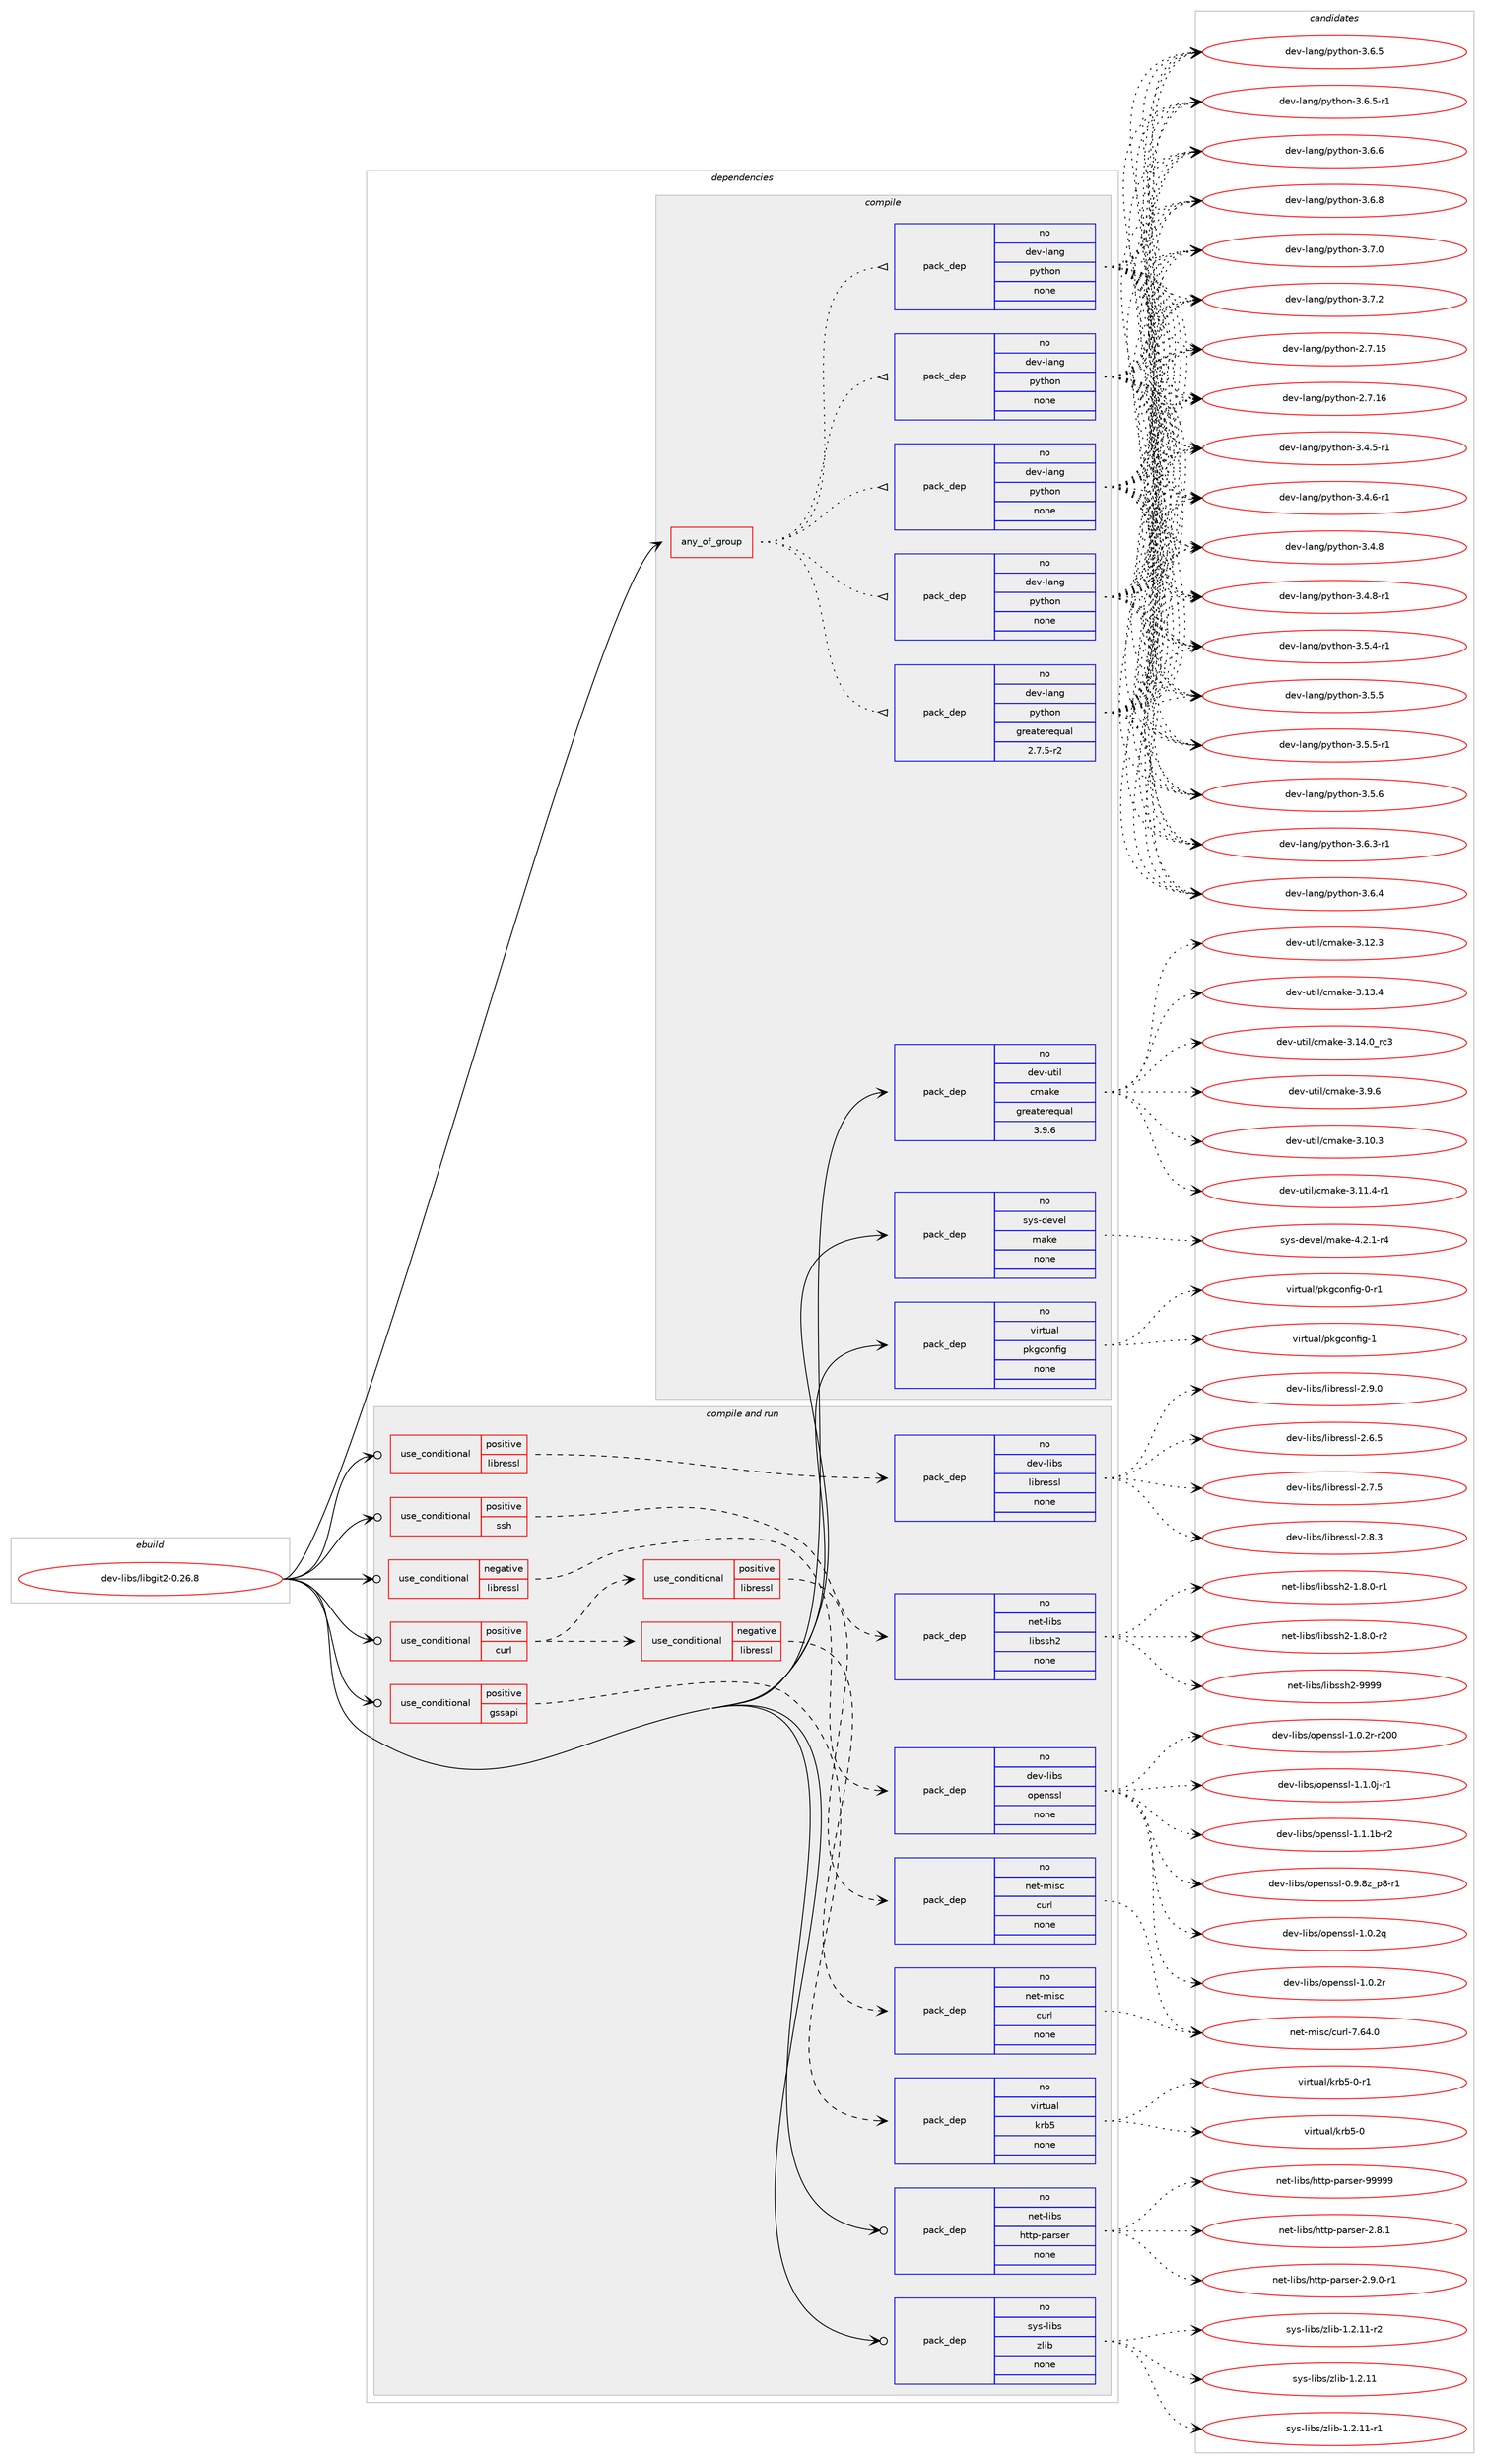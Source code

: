 digraph prolog {

# *************
# Graph options
# *************

newrank=true;
concentrate=true;
compound=true;
graph [rankdir=LR,fontname=Helvetica,fontsize=10,ranksep=1.5];#, ranksep=2.5, nodesep=0.2];
edge  [arrowhead=vee];
node  [fontname=Helvetica,fontsize=10];

# **********
# The ebuild
# **********

subgraph cluster_leftcol {
color=gray;
rank=same;
label=<<i>ebuild</i>>;
id [label="dev-libs/libgit2-0.26.8", color=red, width=4, href="../dev-libs/libgit2-0.26.8.svg"];
}

# ****************
# The dependencies
# ****************

subgraph cluster_midcol {
color=gray;
label=<<i>dependencies</i>>;
subgraph cluster_compile {
fillcolor="#eeeeee";
style=filled;
label=<<i>compile</i>>;
subgraph any22260 {
dependency1367881 [label=<<TABLE BORDER="0" CELLBORDER="1" CELLSPACING="0" CELLPADDING="4"><TR><TD CELLPADDING="10">any_of_group</TD></TR></TABLE>>, shape=none, color=red];subgraph pack979097 {
dependency1367882 [label=<<TABLE BORDER="0" CELLBORDER="1" CELLSPACING="0" CELLPADDING="4" WIDTH="220"><TR><TD ROWSPAN="6" CELLPADDING="30">pack_dep</TD></TR><TR><TD WIDTH="110">no</TD></TR><TR><TD>dev-lang</TD></TR><TR><TD>python</TD></TR><TR><TD>none</TD></TR><TR><TD></TD></TR></TABLE>>, shape=none, color=blue];
}
dependency1367881:e -> dependency1367882:w [weight=20,style="dotted",arrowhead="oinv"];
subgraph pack979098 {
dependency1367883 [label=<<TABLE BORDER="0" CELLBORDER="1" CELLSPACING="0" CELLPADDING="4" WIDTH="220"><TR><TD ROWSPAN="6" CELLPADDING="30">pack_dep</TD></TR><TR><TD WIDTH="110">no</TD></TR><TR><TD>dev-lang</TD></TR><TR><TD>python</TD></TR><TR><TD>none</TD></TR><TR><TD></TD></TR></TABLE>>, shape=none, color=blue];
}
dependency1367881:e -> dependency1367883:w [weight=20,style="dotted",arrowhead="oinv"];
subgraph pack979099 {
dependency1367884 [label=<<TABLE BORDER="0" CELLBORDER="1" CELLSPACING="0" CELLPADDING="4" WIDTH="220"><TR><TD ROWSPAN="6" CELLPADDING="30">pack_dep</TD></TR><TR><TD WIDTH="110">no</TD></TR><TR><TD>dev-lang</TD></TR><TR><TD>python</TD></TR><TR><TD>none</TD></TR><TR><TD></TD></TR></TABLE>>, shape=none, color=blue];
}
dependency1367881:e -> dependency1367884:w [weight=20,style="dotted",arrowhead="oinv"];
subgraph pack979100 {
dependency1367885 [label=<<TABLE BORDER="0" CELLBORDER="1" CELLSPACING="0" CELLPADDING="4" WIDTH="220"><TR><TD ROWSPAN="6" CELLPADDING="30">pack_dep</TD></TR><TR><TD WIDTH="110">no</TD></TR><TR><TD>dev-lang</TD></TR><TR><TD>python</TD></TR><TR><TD>none</TD></TR><TR><TD></TD></TR></TABLE>>, shape=none, color=blue];
}
dependency1367881:e -> dependency1367885:w [weight=20,style="dotted",arrowhead="oinv"];
subgraph pack979101 {
dependency1367886 [label=<<TABLE BORDER="0" CELLBORDER="1" CELLSPACING="0" CELLPADDING="4" WIDTH="220"><TR><TD ROWSPAN="6" CELLPADDING="30">pack_dep</TD></TR><TR><TD WIDTH="110">no</TD></TR><TR><TD>dev-lang</TD></TR><TR><TD>python</TD></TR><TR><TD>greaterequal</TD></TR><TR><TD>2.7.5-r2</TD></TR></TABLE>>, shape=none, color=blue];
}
dependency1367881:e -> dependency1367886:w [weight=20,style="dotted",arrowhead="oinv"];
}
id:e -> dependency1367881:w [weight=20,style="solid",arrowhead="vee"];
subgraph pack979102 {
dependency1367887 [label=<<TABLE BORDER="0" CELLBORDER="1" CELLSPACING="0" CELLPADDING="4" WIDTH="220"><TR><TD ROWSPAN="6" CELLPADDING="30">pack_dep</TD></TR><TR><TD WIDTH="110">no</TD></TR><TR><TD>dev-util</TD></TR><TR><TD>cmake</TD></TR><TR><TD>greaterequal</TD></TR><TR><TD>3.9.6</TD></TR></TABLE>>, shape=none, color=blue];
}
id:e -> dependency1367887:w [weight=20,style="solid",arrowhead="vee"];
subgraph pack979103 {
dependency1367888 [label=<<TABLE BORDER="0" CELLBORDER="1" CELLSPACING="0" CELLPADDING="4" WIDTH="220"><TR><TD ROWSPAN="6" CELLPADDING="30">pack_dep</TD></TR><TR><TD WIDTH="110">no</TD></TR><TR><TD>sys-devel</TD></TR><TR><TD>make</TD></TR><TR><TD>none</TD></TR><TR><TD></TD></TR></TABLE>>, shape=none, color=blue];
}
id:e -> dependency1367888:w [weight=20,style="solid",arrowhead="vee"];
subgraph pack979104 {
dependency1367889 [label=<<TABLE BORDER="0" CELLBORDER="1" CELLSPACING="0" CELLPADDING="4" WIDTH="220"><TR><TD ROWSPAN="6" CELLPADDING="30">pack_dep</TD></TR><TR><TD WIDTH="110">no</TD></TR><TR><TD>virtual</TD></TR><TR><TD>pkgconfig</TD></TR><TR><TD>none</TD></TR><TR><TD></TD></TR></TABLE>>, shape=none, color=blue];
}
id:e -> dependency1367889:w [weight=20,style="solid",arrowhead="vee"];
}
subgraph cluster_compileandrun {
fillcolor="#eeeeee";
style=filled;
label=<<i>compile and run</i>>;
subgraph cond365972 {
dependency1367890 [label=<<TABLE BORDER="0" CELLBORDER="1" CELLSPACING="0" CELLPADDING="4"><TR><TD ROWSPAN="3" CELLPADDING="10">use_conditional</TD></TR><TR><TD>negative</TD></TR><TR><TD>libressl</TD></TR></TABLE>>, shape=none, color=red];
subgraph pack979105 {
dependency1367891 [label=<<TABLE BORDER="0" CELLBORDER="1" CELLSPACING="0" CELLPADDING="4" WIDTH="220"><TR><TD ROWSPAN="6" CELLPADDING="30">pack_dep</TD></TR><TR><TD WIDTH="110">no</TD></TR><TR><TD>dev-libs</TD></TR><TR><TD>openssl</TD></TR><TR><TD>none</TD></TR><TR><TD></TD></TR></TABLE>>, shape=none, color=blue];
}
dependency1367890:e -> dependency1367891:w [weight=20,style="dashed",arrowhead="vee"];
}
id:e -> dependency1367890:w [weight=20,style="solid",arrowhead="odotvee"];
subgraph cond365973 {
dependency1367892 [label=<<TABLE BORDER="0" CELLBORDER="1" CELLSPACING="0" CELLPADDING="4"><TR><TD ROWSPAN="3" CELLPADDING="10">use_conditional</TD></TR><TR><TD>positive</TD></TR><TR><TD>curl</TD></TR></TABLE>>, shape=none, color=red];
subgraph cond365974 {
dependency1367893 [label=<<TABLE BORDER="0" CELLBORDER="1" CELLSPACING="0" CELLPADDING="4"><TR><TD ROWSPAN="3" CELLPADDING="10">use_conditional</TD></TR><TR><TD>negative</TD></TR><TR><TD>libressl</TD></TR></TABLE>>, shape=none, color=red];
subgraph pack979106 {
dependency1367894 [label=<<TABLE BORDER="0" CELLBORDER="1" CELLSPACING="0" CELLPADDING="4" WIDTH="220"><TR><TD ROWSPAN="6" CELLPADDING="30">pack_dep</TD></TR><TR><TD WIDTH="110">no</TD></TR><TR><TD>net-misc</TD></TR><TR><TD>curl</TD></TR><TR><TD>none</TD></TR><TR><TD></TD></TR></TABLE>>, shape=none, color=blue];
}
dependency1367893:e -> dependency1367894:w [weight=20,style="dashed",arrowhead="vee"];
}
dependency1367892:e -> dependency1367893:w [weight=20,style="dashed",arrowhead="vee"];
subgraph cond365975 {
dependency1367895 [label=<<TABLE BORDER="0" CELLBORDER="1" CELLSPACING="0" CELLPADDING="4"><TR><TD ROWSPAN="3" CELLPADDING="10">use_conditional</TD></TR><TR><TD>positive</TD></TR><TR><TD>libressl</TD></TR></TABLE>>, shape=none, color=red];
subgraph pack979107 {
dependency1367896 [label=<<TABLE BORDER="0" CELLBORDER="1" CELLSPACING="0" CELLPADDING="4" WIDTH="220"><TR><TD ROWSPAN="6" CELLPADDING="30">pack_dep</TD></TR><TR><TD WIDTH="110">no</TD></TR><TR><TD>net-misc</TD></TR><TR><TD>curl</TD></TR><TR><TD>none</TD></TR><TR><TD></TD></TR></TABLE>>, shape=none, color=blue];
}
dependency1367895:e -> dependency1367896:w [weight=20,style="dashed",arrowhead="vee"];
}
dependency1367892:e -> dependency1367895:w [weight=20,style="dashed",arrowhead="vee"];
}
id:e -> dependency1367892:w [weight=20,style="solid",arrowhead="odotvee"];
subgraph cond365976 {
dependency1367897 [label=<<TABLE BORDER="0" CELLBORDER="1" CELLSPACING="0" CELLPADDING="4"><TR><TD ROWSPAN="3" CELLPADDING="10">use_conditional</TD></TR><TR><TD>positive</TD></TR><TR><TD>gssapi</TD></TR></TABLE>>, shape=none, color=red];
subgraph pack979108 {
dependency1367898 [label=<<TABLE BORDER="0" CELLBORDER="1" CELLSPACING="0" CELLPADDING="4" WIDTH="220"><TR><TD ROWSPAN="6" CELLPADDING="30">pack_dep</TD></TR><TR><TD WIDTH="110">no</TD></TR><TR><TD>virtual</TD></TR><TR><TD>krb5</TD></TR><TR><TD>none</TD></TR><TR><TD></TD></TR></TABLE>>, shape=none, color=blue];
}
dependency1367897:e -> dependency1367898:w [weight=20,style="dashed",arrowhead="vee"];
}
id:e -> dependency1367897:w [weight=20,style="solid",arrowhead="odotvee"];
subgraph cond365977 {
dependency1367899 [label=<<TABLE BORDER="0" CELLBORDER="1" CELLSPACING="0" CELLPADDING="4"><TR><TD ROWSPAN="3" CELLPADDING="10">use_conditional</TD></TR><TR><TD>positive</TD></TR><TR><TD>libressl</TD></TR></TABLE>>, shape=none, color=red];
subgraph pack979109 {
dependency1367900 [label=<<TABLE BORDER="0" CELLBORDER="1" CELLSPACING="0" CELLPADDING="4" WIDTH="220"><TR><TD ROWSPAN="6" CELLPADDING="30">pack_dep</TD></TR><TR><TD WIDTH="110">no</TD></TR><TR><TD>dev-libs</TD></TR><TR><TD>libressl</TD></TR><TR><TD>none</TD></TR><TR><TD></TD></TR></TABLE>>, shape=none, color=blue];
}
dependency1367899:e -> dependency1367900:w [weight=20,style="dashed",arrowhead="vee"];
}
id:e -> dependency1367899:w [weight=20,style="solid",arrowhead="odotvee"];
subgraph cond365978 {
dependency1367901 [label=<<TABLE BORDER="0" CELLBORDER="1" CELLSPACING="0" CELLPADDING="4"><TR><TD ROWSPAN="3" CELLPADDING="10">use_conditional</TD></TR><TR><TD>positive</TD></TR><TR><TD>ssh</TD></TR></TABLE>>, shape=none, color=red];
subgraph pack979110 {
dependency1367902 [label=<<TABLE BORDER="0" CELLBORDER="1" CELLSPACING="0" CELLPADDING="4" WIDTH="220"><TR><TD ROWSPAN="6" CELLPADDING="30">pack_dep</TD></TR><TR><TD WIDTH="110">no</TD></TR><TR><TD>net-libs</TD></TR><TR><TD>libssh2</TD></TR><TR><TD>none</TD></TR><TR><TD></TD></TR></TABLE>>, shape=none, color=blue];
}
dependency1367901:e -> dependency1367902:w [weight=20,style="dashed",arrowhead="vee"];
}
id:e -> dependency1367901:w [weight=20,style="solid",arrowhead="odotvee"];
subgraph pack979111 {
dependency1367903 [label=<<TABLE BORDER="0" CELLBORDER="1" CELLSPACING="0" CELLPADDING="4" WIDTH="220"><TR><TD ROWSPAN="6" CELLPADDING="30">pack_dep</TD></TR><TR><TD WIDTH="110">no</TD></TR><TR><TD>net-libs</TD></TR><TR><TD>http-parser</TD></TR><TR><TD>none</TD></TR><TR><TD></TD></TR></TABLE>>, shape=none, color=blue];
}
id:e -> dependency1367903:w [weight=20,style="solid",arrowhead="odotvee"];
subgraph pack979112 {
dependency1367904 [label=<<TABLE BORDER="0" CELLBORDER="1" CELLSPACING="0" CELLPADDING="4" WIDTH="220"><TR><TD ROWSPAN="6" CELLPADDING="30">pack_dep</TD></TR><TR><TD WIDTH="110">no</TD></TR><TR><TD>sys-libs</TD></TR><TR><TD>zlib</TD></TR><TR><TD>none</TD></TR><TR><TD></TD></TR></TABLE>>, shape=none, color=blue];
}
id:e -> dependency1367904:w [weight=20,style="solid",arrowhead="odotvee"];
}
subgraph cluster_run {
fillcolor="#eeeeee";
style=filled;
label=<<i>run</i>>;
}
}

# **************
# The candidates
# **************

subgraph cluster_choices {
rank=same;
color=gray;
label=<<i>candidates</i>>;

subgraph choice979097 {
color=black;
nodesep=1;
choice10010111845108971101034711212111610411111045504655464953 [label="dev-lang/python-2.7.15", color=red, width=4,href="../dev-lang/python-2.7.15.svg"];
choice10010111845108971101034711212111610411111045504655464954 [label="dev-lang/python-2.7.16", color=red, width=4,href="../dev-lang/python-2.7.16.svg"];
choice1001011184510897110103471121211161041111104551465246534511449 [label="dev-lang/python-3.4.5-r1", color=red, width=4,href="../dev-lang/python-3.4.5-r1.svg"];
choice1001011184510897110103471121211161041111104551465246544511449 [label="dev-lang/python-3.4.6-r1", color=red, width=4,href="../dev-lang/python-3.4.6-r1.svg"];
choice100101118451089711010347112121116104111110455146524656 [label="dev-lang/python-3.4.8", color=red, width=4,href="../dev-lang/python-3.4.8.svg"];
choice1001011184510897110103471121211161041111104551465246564511449 [label="dev-lang/python-3.4.8-r1", color=red, width=4,href="../dev-lang/python-3.4.8-r1.svg"];
choice1001011184510897110103471121211161041111104551465346524511449 [label="dev-lang/python-3.5.4-r1", color=red, width=4,href="../dev-lang/python-3.5.4-r1.svg"];
choice100101118451089711010347112121116104111110455146534653 [label="dev-lang/python-3.5.5", color=red, width=4,href="../dev-lang/python-3.5.5.svg"];
choice1001011184510897110103471121211161041111104551465346534511449 [label="dev-lang/python-3.5.5-r1", color=red, width=4,href="../dev-lang/python-3.5.5-r1.svg"];
choice100101118451089711010347112121116104111110455146534654 [label="dev-lang/python-3.5.6", color=red, width=4,href="../dev-lang/python-3.5.6.svg"];
choice1001011184510897110103471121211161041111104551465446514511449 [label="dev-lang/python-3.6.3-r1", color=red, width=4,href="../dev-lang/python-3.6.3-r1.svg"];
choice100101118451089711010347112121116104111110455146544652 [label="dev-lang/python-3.6.4", color=red, width=4,href="../dev-lang/python-3.6.4.svg"];
choice100101118451089711010347112121116104111110455146544653 [label="dev-lang/python-3.6.5", color=red, width=4,href="../dev-lang/python-3.6.5.svg"];
choice1001011184510897110103471121211161041111104551465446534511449 [label="dev-lang/python-3.6.5-r1", color=red, width=4,href="../dev-lang/python-3.6.5-r1.svg"];
choice100101118451089711010347112121116104111110455146544654 [label="dev-lang/python-3.6.6", color=red, width=4,href="../dev-lang/python-3.6.6.svg"];
choice100101118451089711010347112121116104111110455146544656 [label="dev-lang/python-3.6.8", color=red, width=4,href="../dev-lang/python-3.6.8.svg"];
choice100101118451089711010347112121116104111110455146554648 [label="dev-lang/python-3.7.0", color=red, width=4,href="../dev-lang/python-3.7.0.svg"];
choice100101118451089711010347112121116104111110455146554650 [label="dev-lang/python-3.7.2", color=red, width=4,href="../dev-lang/python-3.7.2.svg"];
dependency1367882:e -> choice10010111845108971101034711212111610411111045504655464953:w [style=dotted,weight="100"];
dependency1367882:e -> choice10010111845108971101034711212111610411111045504655464954:w [style=dotted,weight="100"];
dependency1367882:e -> choice1001011184510897110103471121211161041111104551465246534511449:w [style=dotted,weight="100"];
dependency1367882:e -> choice1001011184510897110103471121211161041111104551465246544511449:w [style=dotted,weight="100"];
dependency1367882:e -> choice100101118451089711010347112121116104111110455146524656:w [style=dotted,weight="100"];
dependency1367882:e -> choice1001011184510897110103471121211161041111104551465246564511449:w [style=dotted,weight="100"];
dependency1367882:e -> choice1001011184510897110103471121211161041111104551465346524511449:w [style=dotted,weight="100"];
dependency1367882:e -> choice100101118451089711010347112121116104111110455146534653:w [style=dotted,weight="100"];
dependency1367882:e -> choice1001011184510897110103471121211161041111104551465346534511449:w [style=dotted,weight="100"];
dependency1367882:e -> choice100101118451089711010347112121116104111110455146534654:w [style=dotted,weight="100"];
dependency1367882:e -> choice1001011184510897110103471121211161041111104551465446514511449:w [style=dotted,weight="100"];
dependency1367882:e -> choice100101118451089711010347112121116104111110455146544652:w [style=dotted,weight="100"];
dependency1367882:e -> choice100101118451089711010347112121116104111110455146544653:w [style=dotted,weight="100"];
dependency1367882:e -> choice1001011184510897110103471121211161041111104551465446534511449:w [style=dotted,weight="100"];
dependency1367882:e -> choice100101118451089711010347112121116104111110455146544654:w [style=dotted,weight="100"];
dependency1367882:e -> choice100101118451089711010347112121116104111110455146544656:w [style=dotted,weight="100"];
dependency1367882:e -> choice100101118451089711010347112121116104111110455146554648:w [style=dotted,weight="100"];
dependency1367882:e -> choice100101118451089711010347112121116104111110455146554650:w [style=dotted,weight="100"];
}
subgraph choice979098 {
color=black;
nodesep=1;
choice10010111845108971101034711212111610411111045504655464953 [label="dev-lang/python-2.7.15", color=red, width=4,href="../dev-lang/python-2.7.15.svg"];
choice10010111845108971101034711212111610411111045504655464954 [label="dev-lang/python-2.7.16", color=red, width=4,href="../dev-lang/python-2.7.16.svg"];
choice1001011184510897110103471121211161041111104551465246534511449 [label="dev-lang/python-3.4.5-r1", color=red, width=4,href="../dev-lang/python-3.4.5-r1.svg"];
choice1001011184510897110103471121211161041111104551465246544511449 [label="dev-lang/python-3.4.6-r1", color=red, width=4,href="../dev-lang/python-3.4.6-r1.svg"];
choice100101118451089711010347112121116104111110455146524656 [label="dev-lang/python-3.4.8", color=red, width=4,href="../dev-lang/python-3.4.8.svg"];
choice1001011184510897110103471121211161041111104551465246564511449 [label="dev-lang/python-3.4.8-r1", color=red, width=4,href="../dev-lang/python-3.4.8-r1.svg"];
choice1001011184510897110103471121211161041111104551465346524511449 [label="dev-lang/python-3.5.4-r1", color=red, width=4,href="../dev-lang/python-3.5.4-r1.svg"];
choice100101118451089711010347112121116104111110455146534653 [label="dev-lang/python-3.5.5", color=red, width=4,href="../dev-lang/python-3.5.5.svg"];
choice1001011184510897110103471121211161041111104551465346534511449 [label="dev-lang/python-3.5.5-r1", color=red, width=4,href="../dev-lang/python-3.5.5-r1.svg"];
choice100101118451089711010347112121116104111110455146534654 [label="dev-lang/python-3.5.6", color=red, width=4,href="../dev-lang/python-3.5.6.svg"];
choice1001011184510897110103471121211161041111104551465446514511449 [label="dev-lang/python-3.6.3-r1", color=red, width=4,href="../dev-lang/python-3.6.3-r1.svg"];
choice100101118451089711010347112121116104111110455146544652 [label="dev-lang/python-3.6.4", color=red, width=4,href="../dev-lang/python-3.6.4.svg"];
choice100101118451089711010347112121116104111110455146544653 [label="dev-lang/python-3.6.5", color=red, width=4,href="../dev-lang/python-3.6.5.svg"];
choice1001011184510897110103471121211161041111104551465446534511449 [label="dev-lang/python-3.6.5-r1", color=red, width=4,href="../dev-lang/python-3.6.5-r1.svg"];
choice100101118451089711010347112121116104111110455146544654 [label="dev-lang/python-3.6.6", color=red, width=4,href="../dev-lang/python-3.6.6.svg"];
choice100101118451089711010347112121116104111110455146544656 [label="dev-lang/python-3.6.8", color=red, width=4,href="../dev-lang/python-3.6.8.svg"];
choice100101118451089711010347112121116104111110455146554648 [label="dev-lang/python-3.7.0", color=red, width=4,href="../dev-lang/python-3.7.0.svg"];
choice100101118451089711010347112121116104111110455146554650 [label="dev-lang/python-3.7.2", color=red, width=4,href="../dev-lang/python-3.7.2.svg"];
dependency1367883:e -> choice10010111845108971101034711212111610411111045504655464953:w [style=dotted,weight="100"];
dependency1367883:e -> choice10010111845108971101034711212111610411111045504655464954:w [style=dotted,weight="100"];
dependency1367883:e -> choice1001011184510897110103471121211161041111104551465246534511449:w [style=dotted,weight="100"];
dependency1367883:e -> choice1001011184510897110103471121211161041111104551465246544511449:w [style=dotted,weight="100"];
dependency1367883:e -> choice100101118451089711010347112121116104111110455146524656:w [style=dotted,weight="100"];
dependency1367883:e -> choice1001011184510897110103471121211161041111104551465246564511449:w [style=dotted,weight="100"];
dependency1367883:e -> choice1001011184510897110103471121211161041111104551465346524511449:w [style=dotted,weight="100"];
dependency1367883:e -> choice100101118451089711010347112121116104111110455146534653:w [style=dotted,weight="100"];
dependency1367883:e -> choice1001011184510897110103471121211161041111104551465346534511449:w [style=dotted,weight="100"];
dependency1367883:e -> choice100101118451089711010347112121116104111110455146534654:w [style=dotted,weight="100"];
dependency1367883:e -> choice1001011184510897110103471121211161041111104551465446514511449:w [style=dotted,weight="100"];
dependency1367883:e -> choice100101118451089711010347112121116104111110455146544652:w [style=dotted,weight="100"];
dependency1367883:e -> choice100101118451089711010347112121116104111110455146544653:w [style=dotted,weight="100"];
dependency1367883:e -> choice1001011184510897110103471121211161041111104551465446534511449:w [style=dotted,weight="100"];
dependency1367883:e -> choice100101118451089711010347112121116104111110455146544654:w [style=dotted,weight="100"];
dependency1367883:e -> choice100101118451089711010347112121116104111110455146544656:w [style=dotted,weight="100"];
dependency1367883:e -> choice100101118451089711010347112121116104111110455146554648:w [style=dotted,weight="100"];
dependency1367883:e -> choice100101118451089711010347112121116104111110455146554650:w [style=dotted,weight="100"];
}
subgraph choice979099 {
color=black;
nodesep=1;
choice10010111845108971101034711212111610411111045504655464953 [label="dev-lang/python-2.7.15", color=red, width=4,href="../dev-lang/python-2.7.15.svg"];
choice10010111845108971101034711212111610411111045504655464954 [label="dev-lang/python-2.7.16", color=red, width=4,href="../dev-lang/python-2.7.16.svg"];
choice1001011184510897110103471121211161041111104551465246534511449 [label="dev-lang/python-3.4.5-r1", color=red, width=4,href="../dev-lang/python-3.4.5-r1.svg"];
choice1001011184510897110103471121211161041111104551465246544511449 [label="dev-lang/python-3.4.6-r1", color=red, width=4,href="../dev-lang/python-3.4.6-r1.svg"];
choice100101118451089711010347112121116104111110455146524656 [label="dev-lang/python-3.4.8", color=red, width=4,href="../dev-lang/python-3.4.8.svg"];
choice1001011184510897110103471121211161041111104551465246564511449 [label="dev-lang/python-3.4.8-r1", color=red, width=4,href="../dev-lang/python-3.4.8-r1.svg"];
choice1001011184510897110103471121211161041111104551465346524511449 [label="dev-lang/python-3.5.4-r1", color=red, width=4,href="../dev-lang/python-3.5.4-r1.svg"];
choice100101118451089711010347112121116104111110455146534653 [label="dev-lang/python-3.5.5", color=red, width=4,href="../dev-lang/python-3.5.5.svg"];
choice1001011184510897110103471121211161041111104551465346534511449 [label="dev-lang/python-3.5.5-r1", color=red, width=4,href="../dev-lang/python-3.5.5-r1.svg"];
choice100101118451089711010347112121116104111110455146534654 [label="dev-lang/python-3.5.6", color=red, width=4,href="../dev-lang/python-3.5.6.svg"];
choice1001011184510897110103471121211161041111104551465446514511449 [label="dev-lang/python-3.6.3-r1", color=red, width=4,href="../dev-lang/python-3.6.3-r1.svg"];
choice100101118451089711010347112121116104111110455146544652 [label="dev-lang/python-3.6.4", color=red, width=4,href="../dev-lang/python-3.6.4.svg"];
choice100101118451089711010347112121116104111110455146544653 [label="dev-lang/python-3.6.5", color=red, width=4,href="../dev-lang/python-3.6.5.svg"];
choice1001011184510897110103471121211161041111104551465446534511449 [label="dev-lang/python-3.6.5-r1", color=red, width=4,href="../dev-lang/python-3.6.5-r1.svg"];
choice100101118451089711010347112121116104111110455146544654 [label="dev-lang/python-3.6.6", color=red, width=4,href="../dev-lang/python-3.6.6.svg"];
choice100101118451089711010347112121116104111110455146544656 [label="dev-lang/python-3.6.8", color=red, width=4,href="../dev-lang/python-3.6.8.svg"];
choice100101118451089711010347112121116104111110455146554648 [label="dev-lang/python-3.7.0", color=red, width=4,href="../dev-lang/python-3.7.0.svg"];
choice100101118451089711010347112121116104111110455146554650 [label="dev-lang/python-3.7.2", color=red, width=4,href="../dev-lang/python-3.7.2.svg"];
dependency1367884:e -> choice10010111845108971101034711212111610411111045504655464953:w [style=dotted,weight="100"];
dependency1367884:e -> choice10010111845108971101034711212111610411111045504655464954:w [style=dotted,weight="100"];
dependency1367884:e -> choice1001011184510897110103471121211161041111104551465246534511449:w [style=dotted,weight="100"];
dependency1367884:e -> choice1001011184510897110103471121211161041111104551465246544511449:w [style=dotted,weight="100"];
dependency1367884:e -> choice100101118451089711010347112121116104111110455146524656:w [style=dotted,weight="100"];
dependency1367884:e -> choice1001011184510897110103471121211161041111104551465246564511449:w [style=dotted,weight="100"];
dependency1367884:e -> choice1001011184510897110103471121211161041111104551465346524511449:w [style=dotted,weight="100"];
dependency1367884:e -> choice100101118451089711010347112121116104111110455146534653:w [style=dotted,weight="100"];
dependency1367884:e -> choice1001011184510897110103471121211161041111104551465346534511449:w [style=dotted,weight="100"];
dependency1367884:e -> choice100101118451089711010347112121116104111110455146534654:w [style=dotted,weight="100"];
dependency1367884:e -> choice1001011184510897110103471121211161041111104551465446514511449:w [style=dotted,weight="100"];
dependency1367884:e -> choice100101118451089711010347112121116104111110455146544652:w [style=dotted,weight="100"];
dependency1367884:e -> choice100101118451089711010347112121116104111110455146544653:w [style=dotted,weight="100"];
dependency1367884:e -> choice1001011184510897110103471121211161041111104551465446534511449:w [style=dotted,weight="100"];
dependency1367884:e -> choice100101118451089711010347112121116104111110455146544654:w [style=dotted,weight="100"];
dependency1367884:e -> choice100101118451089711010347112121116104111110455146544656:w [style=dotted,weight="100"];
dependency1367884:e -> choice100101118451089711010347112121116104111110455146554648:w [style=dotted,weight="100"];
dependency1367884:e -> choice100101118451089711010347112121116104111110455146554650:w [style=dotted,weight="100"];
}
subgraph choice979100 {
color=black;
nodesep=1;
choice10010111845108971101034711212111610411111045504655464953 [label="dev-lang/python-2.7.15", color=red, width=4,href="../dev-lang/python-2.7.15.svg"];
choice10010111845108971101034711212111610411111045504655464954 [label="dev-lang/python-2.7.16", color=red, width=4,href="../dev-lang/python-2.7.16.svg"];
choice1001011184510897110103471121211161041111104551465246534511449 [label="dev-lang/python-3.4.5-r1", color=red, width=4,href="../dev-lang/python-3.4.5-r1.svg"];
choice1001011184510897110103471121211161041111104551465246544511449 [label="dev-lang/python-3.4.6-r1", color=red, width=4,href="../dev-lang/python-3.4.6-r1.svg"];
choice100101118451089711010347112121116104111110455146524656 [label="dev-lang/python-3.4.8", color=red, width=4,href="../dev-lang/python-3.4.8.svg"];
choice1001011184510897110103471121211161041111104551465246564511449 [label="dev-lang/python-3.4.8-r1", color=red, width=4,href="../dev-lang/python-3.4.8-r1.svg"];
choice1001011184510897110103471121211161041111104551465346524511449 [label="dev-lang/python-3.5.4-r1", color=red, width=4,href="../dev-lang/python-3.5.4-r1.svg"];
choice100101118451089711010347112121116104111110455146534653 [label="dev-lang/python-3.5.5", color=red, width=4,href="../dev-lang/python-3.5.5.svg"];
choice1001011184510897110103471121211161041111104551465346534511449 [label="dev-lang/python-3.5.5-r1", color=red, width=4,href="../dev-lang/python-3.5.5-r1.svg"];
choice100101118451089711010347112121116104111110455146534654 [label="dev-lang/python-3.5.6", color=red, width=4,href="../dev-lang/python-3.5.6.svg"];
choice1001011184510897110103471121211161041111104551465446514511449 [label="dev-lang/python-3.6.3-r1", color=red, width=4,href="../dev-lang/python-3.6.3-r1.svg"];
choice100101118451089711010347112121116104111110455146544652 [label="dev-lang/python-3.6.4", color=red, width=4,href="../dev-lang/python-3.6.4.svg"];
choice100101118451089711010347112121116104111110455146544653 [label="dev-lang/python-3.6.5", color=red, width=4,href="../dev-lang/python-3.6.5.svg"];
choice1001011184510897110103471121211161041111104551465446534511449 [label="dev-lang/python-3.6.5-r1", color=red, width=4,href="../dev-lang/python-3.6.5-r1.svg"];
choice100101118451089711010347112121116104111110455146544654 [label="dev-lang/python-3.6.6", color=red, width=4,href="../dev-lang/python-3.6.6.svg"];
choice100101118451089711010347112121116104111110455146544656 [label="dev-lang/python-3.6.8", color=red, width=4,href="../dev-lang/python-3.6.8.svg"];
choice100101118451089711010347112121116104111110455146554648 [label="dev-lang/python-3.7.0", color=red, width=4,href="../dev-lang/python-3.7.0.svg"];
choice100101118451089711010347112121116104111110455146554650 [label="dev-lang/python-3.7.2", color=red, width=4,href="../dev-lang/python-3.7.2.svg"];
dependency1367885:e -> choice10010111845108971101034711212111610411111045504655464953:w [style=dotted,weight="100"];
dependency1367885:e -> choice10010111845108971101034711212111610411111045504655464954:w [style=dotted,weight="100"];
dependency1367885:e -> choice1001011184510897110103471121211161041111104551465246534511449:w [style=dotted,weight="100"];
dependency1367885:e -> choice1001011184510897110103471121211161041111104551465246544511449:w [style=dotted,weight="100"];
dependency1367885:e -> choice100101118451089711010347112121116104111110455146524656:w [style=dotted,weight="100"];
dependency1367885:e -> choice1001011184510897110103471121211161041111104551465246564511449:w [style=dotted,weight="100"];
dependency1367885:e -> choice1001011184510897110103471121211161041111104551465346524511449:w [style=dotted,weight="100"];
dependency1367885:e -> choice100101118451089711010347112121116104111110455146534653:w [style=dotted,weight="100"];
dependency1367885:e -> choice1001011184510897110103471121211161041111104551465346534511449:w [style=dotted,weight="100"];
dependency1367885:e -> choice100101118451089711010347112121116104111110455146534654:w [style=dotted,weight="100"];
dependency1367885:e -> choice1001011184510897110103471121211161041111104551465446514511449:w [style=dotted,weight="100"];
dependency1367885:e -> choice100101118451089711010347112121116104111110455146544652:w [style=dotted,weight="100"];
dependency1367885:e -> choice100101118451089711010347112121116104111110455146544653:w [style=dotted,weight="100"];
dependency1367885:e -> choice1001011184510897110103471121211161041111104551465446534511449:w [style=dotted,weight="100"];
dependency1367885:e -> choice100101118451089711010347112121116104111110455146544654:w [style=dotted,weight="100"];
dependency1367885:e -> choice100101118451089711010347112121116104111110455146544656:w [style=dotted,weight="100"];
dependency1367885:e -> choice100101118451089711010347112121116104111110455146554648:w [style=dotted,weight="100"];
dependency1367885:e -> choice100101118451089711010347112121116104111110455146554650:w [style=dotted,weight="100"];
}
subgraph choice979101 {
color=black;
nodesep=1;
choice10010111845108971101034711212111610411111045504655464953 [label="dev-lang/python-2.7.15", color=red, width=4,href="../dev-lang/python-2.7.15.svg"];
choice10010111845108971101034711212111610411111045504655464954 [label="dev-lang/python-2.7.16", color=red, width=4,href="../dev-lang/python-2.7.16.svg"];
choice1001011184510897110103471121211161041111104551465246534511449 [label="dev-lang/python-3.4.5-r1", color=red, width=4,href="../dev-lang/python-3.4.5-r1.svg"];
choice1001011184510897110103471121211161041111104551465246544511449 [label="dev-lang/python-3.4.6-r1", color=red, width=4,href="../dev-lang/python-3.4.6-r1.svg"];
choice100101118451089711010347112121116104111110455146524656 [label="dev-lang/python-3.4.8", color=red, width=4,href="../dev-lang/python-3.4.8.svg"];
choice1001011184510897110103471121211161041111104551465246564511449 [label="dev-lang/python-3.4.8-r1", color=red, width=4,href="../dev-lang/python-3.4.8-r1.svg"];
choice1001011184510897110103471121211161041111104551465346524511449 [label="dev-lang/python-3.5.4-r1", color=red, width=4,href="../dev-lang/python-3.5.4-r1.svg"];
choice100101118451089711010347112121116104111110455146534653 [label="dev-lang/python-3.5.5", color=red, width=4,href="../dev-lang/python-3.5.5.svg"];
choice1001011184510897110103471121211161041111104551465346534511449 [label="dev-lang/python-3.5.5-r1", color=red, width=4,href="../dev-lang/python-3.5.5-r1.svg"];
choice100101118451089711010347112121116104111110455146534654 [label="dev-lang/python-3.5.6", color=red, width=4,href="../dev-lang/python-3.5.6.svg"];
choice1001011184510897110103471121211161041111104551465446514511449 [label="dev-lang/python-3.6.3-r1", color=red, width=4,href="../dev-lang/python-3.6.3-r1.svg"];
choice100101118451089711010347112121116104111110455146544652 [label="dev-lang/python-3.6.4", color=red, width=4,href="../dev-lang/python-3.6.4.svg"];
choice100101118451089711010347112121116104111110455146544653 [label="dev-lang/python-3.6.5", color=red, width=4,href="../dev-lang/python-3.6.5.svg"];
choice1001011184510897110103471121211161041111104551465446534511449 [label="dev-lang/python-3.6.5-r1", color=red, width=4,href="../dev-lang/python-3.6.5-r1.svg"];
choice100101118451089711010347112121116104111110455146544654 [label="dev-lang/python-3.6.6", color=red, width=4,href="../dev-lang/python-3.6.6.svg"];
choice100101118451089711010347112121116104111110455146544656 [label="dev-lang/python-3.6.8", color=red, width=4,href="../dev-lang/python-3.6.8.svg"];
choice100101118451089711010347112121116104111110455146554648 [label="dev-lang/python-3.7.0", color=red, width=4,href="../dev-lang/python-3.7.0.svg"];
choice100101118451089711010347112121116104111110455146554650 [label="dev-lang/python-3.7.2", color=red, width=4,href="../dev-lang/python-3.7.2.svg"];
dependency1367886:e -> choice10010111845108971101034711212111610411111045504655464953:w [style=dotted,weight="100"];
dependency1367886:e -> choice10010111845108971101034711212111610411111045504655464954:w [style=dotted,weight="100"];
dependency1367886:e -> choice1001011184510897110103471121211161041111104551465246534511449:w [style=dotted,weight="100"];
dependency1367886:e -> choice1001011184510897110103471121211161041111104551465246544511449:w [style=dotted,weight="100"];
dependency1367886:e -> choice100101118451089711010347112121116104111110455146524656:w [style=dotted,weight="100"];
dependency1367886:e -> choice1001011184510897110103471121211161041111104551465246564511449:w [style=dotted,weight="100"];
dependency1367886:e -> choice1001011184510897110103471121211161041111104551465346524511449:w [style=dotted,weight="100"];
dependency1367886:e -> choice100101118451089711010347112121116104111110455146534653:w [style=dotted,weight="100"];
dependency1367886:e -> choice1001011184510897110103471121211161041111104551465346534511449:w [style=dotted,weight="100"];
dependency1367886:e -> choice100101118451089711010347112121116104111110455146534654:w [style=dotted,weight="100"];
dependency1367886:e -> choice1001011184510897110103471121211161041111104551465446514511449:w [style=dotted,weight="100"];
dependency1367886:e -> choice100101118451089711010347112121116104111110455146544652:w [style=dotted,weight="100"];
dependency1367886:e -> choice100101118451089711010347112121116104111110455146544653:w [style=dotted,weight="100"];
dependency1367886:e -> choice1001011184510897110103471121211161041111104551465446534511449:w [style=dotted,weight="100"];
dependency1367886:e -> choice100101118451089711010347112121116104111110455146544654:w [style=dotted,weight="100"];
dependency1367886:e -> choice100101118451089711010347112121116104111110455146544656:w [style=dotted,weight="100"];
dependency1367886:e -> choice100101118451089711010347112121116104111110455146554648:w [style=dotted,weight="100"];
dependency1367886:e -> choice100101118451089711010347112121116104111110455146554650:w [style=dotted,weight="100"];
}
subgraph choice979102 {
color=black;
nodesep=1;
choice1001011184511711610510847991099710710145514649484651 [label="dev-util/cmake-3.10.3", color=red, width=4,href="../dev-util/cmake-3.10.3.svg"];
choice10010111845117116105108479910997107101455146494946524511449 [label="dev-util/cmake-3.11.4-r1", color=red, width=4,href="../dev-util/cmake-3.11.4-r1.svg"];
choice1001011184511711610510847991099710710145514649504651 [label="dev-util/cmake-3.12.3", color=red, width=4,href="../dev-util/cmake-3.12.3.svg"];
choice1001011184511711610510847991099710710145514649514652 [label="dev-util/cmake-3.13.4", color=red, width=4,href="../dev-util/cmake-3.13.4.svg"];
choice1001011184511711610510847991099710710145514649524648951149951 [label="dev-util/cmake-3.14.0_rc3", color=red, width=4,href="../dev-util/cmake-3.14.0_rc3.svg"];
choice10010111845117116105108479910997107101455146574654 [label="dev-util/cmake-3.9.6", color=red, width=4,href="../dev-util/cmake-3.9.6.svg"];
dependency1367887:e -> choice1001011184511711610510847991099710710145514649484651:w [style=dotted,weight="100"];
dependency1367887:e -> choice10010111845117116105108479910997107101455146494946524511449:w [style=dotted,weight="100"];
dependency1367887:e -> choice1001011184511711610510847991099710710145514649504651:w [style=dotted,weight="100"];
dependency1367887:e -> choice1001011184511711610510847991099710710145514649514652:w [style=dotted,weight="100"];
dependency1367887:e -> choice1001011184511711610510847991099710710145514649524648951149951:w [style=dotted,weight="100"];
dependency1367887:e -> choice10010111845117116105108479910997107101455146574654:w [style=dotted,weight="100"];
}
subgraph choice979103 {
color=black;
nodesep=1;
choice1151211154510010111810110847109971071014552465046494511452 [label="sys-devel/make-4.2.1-r4", color=red, width=4,href="../sys-devel/make-4.2.1-r4.svg"];
dependency1367888:e -> choice1151211154510010111810110847109971071014552465046494511452:w [style=dotted,weight="100"];
}
subgraph choice979104 {
color=black;
nodesep=1;
choice11810511411611797108471121071039911111010210510345484511449 [label="virtual/pkgconfig-0-r1", color=red, width=4,href="../virtual/pkgconfig-0-r1.svg"];
choice1181051141161179710847112107103991111101021051034549 [label="virtual/pkgconfig-1", color=red, width=4,href="../virtual/pkgconfig-1.svg"];
dependency1367889:e -> choice11810511411611797108471121071039911111010210510345484511449:w [style=dotted,weight="100"];
dependency1367889:e -> choice1181051141161179710847112107103991111101021051034549:w [style=dotted,weight="100"];
}
subgraph choice979105 {
color=black;
nodesep=1;
choice10010111845108105981154711111210111011511510845484657465612295112564511449 [label="dev-libs/openssl-0.9.8z_p8-r1", color=red, width=4,href="../dev-libs/openssl-0.9.8z_p8-r1.svg"];
choice100101118451081059811547111112101110115115108454946484650113 [label="dev-libs/openssl-1.0.2q", color=red, width=4,href="../dev-libs/openssl-1.0.2q.svg"];
choice100101118451081059811547111112101110115115108454946484650114 [label="dev-libs/openssl-1.0.2r", color=red, width=4,href="../dev-libs/openssl-1.0.2r.svg"];
choice10010111845108105981154711111210111011511510845494648465011445114504848 [label="dev-libs/openssl-1.0.2r-r200", color=red, width=4,href="../dev-libs/openssl-1.0.2r-r200.svg"];
choice1001011184510810598115471111121011101151151084549464946481064511449 [label="dev-libs/openssl-1.1.0j-r1", color=red, width=4,href="../dev-libs/openssl-1.1.0j-r1.svg"];
choice100101118451081059811547111112101110115115108454946494649984511450 [label="dev-libs/openssl-1.1.1b-r2", color=red, width=4,href="../dev-libs/openssl-1.1.1b-r2.svg"];
dependency1367891:e -> choice10010111845108105981154711111210111011511510845484657465612295112564511449:w [style=dotted,weight="100"];
dependency1367891:e -> choice100101118451081059811547111112101110115115108454946484650113:w [style=dotted,weight="100"];
dependency1367891:e -> choice100101118451081059811547111112101110115115108454946484650114:w [style=dotted,weight="100"];
dependency1367891:e -> choice10010111845108105981154711111210111011511510845494648465011445114504848:w [style=dotted,weight="100"];
dependency1367891:e -> choice1001011184510810598115471111121011101151151084549464946481064511449:w [style=dotted,weight="100"];
dependency1367891:e -> choice100101118451081059811547111112101110115115108454946494649984511450:w [style=dotted,weight="100"];
}
subgraph choice979106 {
color=black;
nodesep=1;
choice1101011164510910511599479911711410845554654524648 [label="net-misc/curl-7.64.0", color=red, width=4,href="../net-misc/curl-7.64.0.svg"];
dependency1367894:e -> choice1101011164510910511599479911711410845554654524648:w [style=dotted,weight="100"];
}
subgraph choice979107 {
color=black;
nodesep=1;
choice1101011164510910511599479911711410845554654524648 [label="net-misc/curl-7.64.0", color=red, width=4,href="../net-misc/curl-7.64.0.svg"];
dependency1367896:e -> choice1101011164510910511599479911711410845554654524648:w [style=dotted,weight="100"];
}
subgraph choice979108 {
color=black;
nodesep=1;
choice118105114116117971084710711498534548 [label="virtual/krb5-0", color=red, width=4,href="../virtual/krb5-0.svg"];
choice1181051141161179710847107114985345484511449 [label="virtual/krb5-0-r1", color=red, width=4,href="../virtual/krb5-0-r1.svg"];
dependency1367898:e -> choice118105114116117971084710711498534548:w [style=dotted,weight="100"];
dependency1367898:e -> choice1181051141161179710847107114985345484511449:w [style=dotted,weight="100"];
}
subgraph choice979109 {
color=black;
nodesep=1;
choice10010111845108105981154710810598114101115115108455046544653 [label="dev-libs/libressl-2.6.5", color=red, width=4,href="../dev-libs/libressl-2.6.5.svg"];
choice10010111845108105981154710810598114101115115108455046554653 [label="dev-libs/libressl-2.7.5", color=red, width=4,href="../dev-libs/libressl-2.7.5.svg"];
choice10010111845108105981154710810598114101115115108455046564651 [label="dev-libs/libressl-2.8.3", color=red, width=4,href="../dev-libs/libressl-2.8.3.svg"];
choice10010111845108105981154710810598114101115115108455046574648 [label="dev-libs/libressl-2.9.0", color=red, width=4,href="../dev-libs/libressl-2.9.0.svg"];
dependency1367900:e -> choice10010111845108105981154710810598114101115115108455046544653:w [style=dotted,weight="100"];
dependency1367900:e -> choice10010111845108105981154710810598114101115115108455046554653:w [style=dotted,weight="100"];
dependency1367900:e -> choice10010111845108105981154710810598114101115115108455046564651:w [style=dotted,weight="100"];
dependency1367900:e -> choice10010111845108105981154710810598114101115115108455046574648:w [style=dotted,weight="100"];
}
subgraph choice979110 {
color=black;
nodesep=1;
choice11010111645108105981154710810598115115104504549465646484511449 [label="net-libs/libssh2-1.8.0-r1", color=red, width=4,href="../net-libs/libssh2-1.8.0-r1.svg"];
choice11010111645108105981154710810598115115104504549465646484511450 [label="net-libs/libssh2-1.8.0-r2", color=red, width=4,href="../net-libs/libssh2-1.8.0-r2.svg"];
choice11010111645108105981154710810598115115104504557575757 [label="net-libs/libssh2-9999", color=red, width=4,href="../net-libs/libssh2-9999.svg"];
dependency1367902:e -> choice11010111645108105981154710810598115115104504549465646484511449:w [style=dotted,weight="100"];
dependency1367902:e -> choice11010111645108105981154710810598115115104504549465646484511450:w [style=dotted,weight="100"];
dependency1367902:e -> choice11010111645108105981154710810598115115104504557575757:w [style=dotted,weight="100"];
}
subgraph choice979111 {
color=black;
nodesep=1;
choice1101011164510810598115471041161161124511297114115101114455046564649 [label="net-libs/http-parser-2.8.1", color=red, width=4,href="../net-libs/http-parser-2.8.1.svg"];
choice11010111645108105981154710411611611245112971141151011144550465746484511449 [label="net-libs/http-parser-2.9.0-r1", color=red, width=4,href="../net-libs/http-parser-2.9.0-r1.svg"];
choice1101011164510810598115471041161161124511297114115101114455757575757 [label="net-libs/http-parser-99999", color=red, width=4,href="../net-libs/http-parser-99999.svg"];
dependency1367903:e -> choice1101011164510810598115471041161161124511297114115101114455046564649:w [style=dotted,weight="100"];
dependency1367903:e -> choice11010111645108105981154710411611611245112971141151011144550465746484511449:w [style=dotted,weight="100"];
dependency1367903:e -> choice1101011164510810598115471041161161124511297114115101114455757575757:w [style=dotted,weight="100"];
}
subgraph choice979112 {
color=black;
nodesep=1;
choice1151211154510810598115471221081059845494650464949 [label="sys-libs/zlib-1.2.11", color=red, width=4,href="../sys-libs/zlib-1.2.11.svg"];
choice11512111545108105981154712210810598454946504649494511449 [label="sys-libs/zlib-1.2.11-r1", color=red, width=4,href="../sys-libs/zlib-1.2.11-r1.svg"];
choice11512111545108105981154712210810598454946504649494511450 [label="sys-libs/zlib-1.2.11-r2", color=red, width=4,href="../sys-libs/zlib-1.2.11-r2.svg"];
dependency1367904:e -> choice1151211154510810598115471221081059845494650464949:w [style=dotted,weight="100"];
dependency1367904:e -> choice11512111545108105981154712210810598454946504649494511449:w [style=dotted,weight="100"];
dependency1367904:e -> choice11512111545108105981154712210810598454946504649494511450:w [style=dotted,weight="100"];
}
}

}
